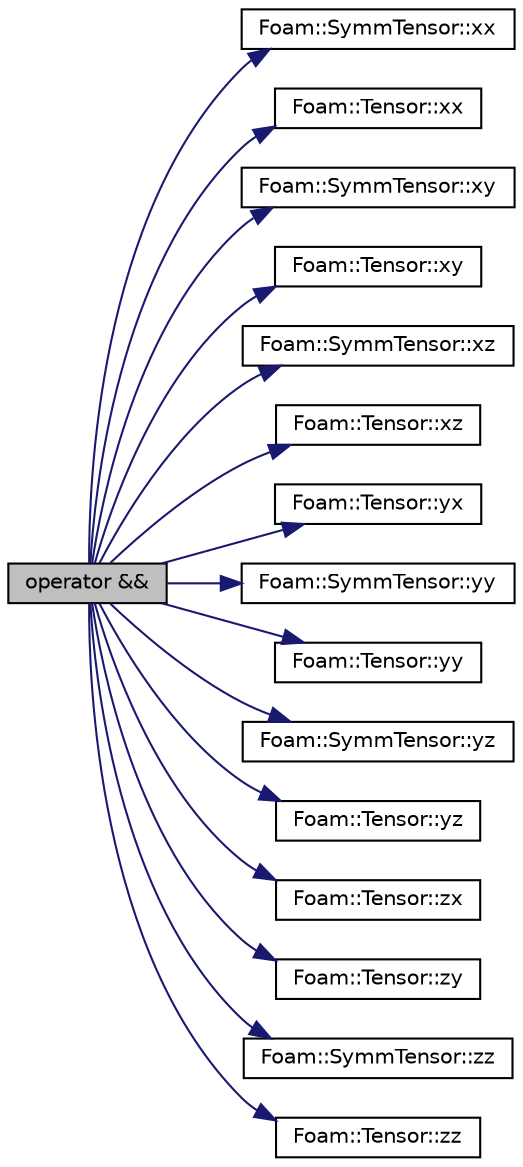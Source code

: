 digraph "operator &amp;&amp;"
{
  bgcolor="transparent";
  edge [fontname="Helvetica",fontsize="10",labelfontname="Helvetica",labelfontsize="10"];
  node [fontname="Helvetica",fontsize="10",shape=record];
  rankdir="LR";
  Node141715 [label="operator &&",height=0.2,width=0.4,color="black", fillcolor="grey75", style="filled", fontcolor="black"];
  Node141715 -> Node141716 [color="midnightblue",fontsize="10",style="solid",fontname="Helvetica"];
  Node141716 [label="Foam::SymmTensor::xx",height=0.2,width=0.4,color="black",URL="$a29577.html#a1b97c7c1ed81b4fb23da8dcb71a8cd2a"];
  Node141715 -> Node141717 [color="midnightblue",fontsize="10",style="solid",fontname="Helvetica"];
  Node141717 [label="Foam::Tensor::xx",height=0.2,width=0.4,color="black",URL="$a28789.html#a1b97c7c1ed81b4fb23da8dcb71a8cd2a"];
  Node141715 -> Node141718 [color="midnightblue",fontsize="10",style="solid",fontname="Helvetica"];
  Node141718 [label="Foam::SymmTensor::xy",height=0.2,width=0.4,color="black",URL="$a29577.html#aab470ae2a5eeac8c33a7b6abac6b39b3"];
  Node141715 -> Node141719 [color="midnightblue",fontsize="10",style="solid",fontname="Helvetica"];
  Node141719 [label="Foam::Tensor::xy",height=0.2,width=0.4,color="black",URL="$a28789.html#aab470ae2a5eeac8c33a7b6abac6b39b3"];
  Node141715 -> Node141720 [color="midnightblue",fontsize="10",style="solid",fontname="Helvetica"];
  Node141720 [label="Foam::SymmTensor::xz",height=0.2,width=0.4,color="black",URL="$a29577.html#a6c0a9bc605f3cfdfb3307b3dcf136f60"];
  Node141715 -> Node141721 [color="midnightblue",fontsize="10",style="solid",fontname="Helvetica"];
  Node141721 [label="Foam::Tensor::xz",height=0.2,width=0.4,color="black",URL="$a28789.html#a6c0a9bc605f3cfdfb3307b3dcf136f60"];
  Node141715 -> Node141722 [color="midnightblue",fontsize="10",style="solid",fontname="Helvetica"];
  Node141722 [label="Foam::Tensor::yx",height=0.2,width=0.4,color="black",URL="$a28789.html#a217bb42e2157c7914d7ebb0ffb730b7d"];
  Node141715 -> Node141723 [color="midnightblue",fontsize="10",style="solid",fontname="Helvetica"];
  Node141723 [label="Foam::SymmTensor::yy",height=0.2,width=0.4,color="black",URL="$a29577.html#aba9d77023a5662b9c2d3639d5de555a0"];
  Node141715 -> Node141724 [color="midnightblue",fontsize="10",style="solid",fontname="Helvetica"];
  Node141724 [label="Foam::Tensor::yy",height=0.2,width=0.4,color="black",URL="$a28789.html#aba9d77023a5662b9c2d3639d5de555a0"];
  Node141715 -> Node141725 [color="midnightblue",fontsize="10",style="solid",fontname="Helvetica"];
  Node141725 [label="Foam::SymmTensor::yz",height=0.2,width=0.4,color="black",URL="$a29577.html#a4a98b51ba7019e1cfffae8d321a823df"];
  Node141715 -> Node141726 [color="midnightblue",fontsize="10",style="solid",fontname="Helvetica"];
  Node141726 [label="Foam::Tensor::yz",height=0.2,width=0.4,color="black",URL="$a28789.html#a4a98b51ba7019e1cfffae8d321a823df"];
  Node141715 -> Node141727 [color="midnightblue",fontsize="10",style="solid",fontname="Helvetica"];
  Node141727 [label="Foam::Tensor::zx",height=0.2,width=0.4,color="black",URL="$a28789.html#ab7a45ba3b507f0b3f9d5c0bde184b151"];
  Node141715 -> Node141728 [color="midnightblue",fontsize="10",style="solid",fontname="Helvetica"];
  Node141728 [label="Foam::Tensor::zy",height=0.2,width=0.4,color="black",URL="$a28789.html#ab7ecfba4f263d0455d4ea82f590a2612"];
  Node141715 -> Node141729 [color="midnightblue",fontsize="10",style="solid",fontname="Helvetica"];
  Node141729 [label="Foam::SymmTensor::zz",height=0.2,width=0.4,color="black",URL="$a29577.html#a831c4848d01bfcc8d717b7ef92f2cd4b"];
  Node141715 -> Node141730 [color="midnightblue",fontsize="10",style="solid",fontname="Helvetica"];
  Node141730 [label="Foam::Tensor::zz",height=0.2,width=0.4,color="black",URL="$a28789.html#a831c4848d01bfcc8d717b7ef92f2cd4b"];
}

